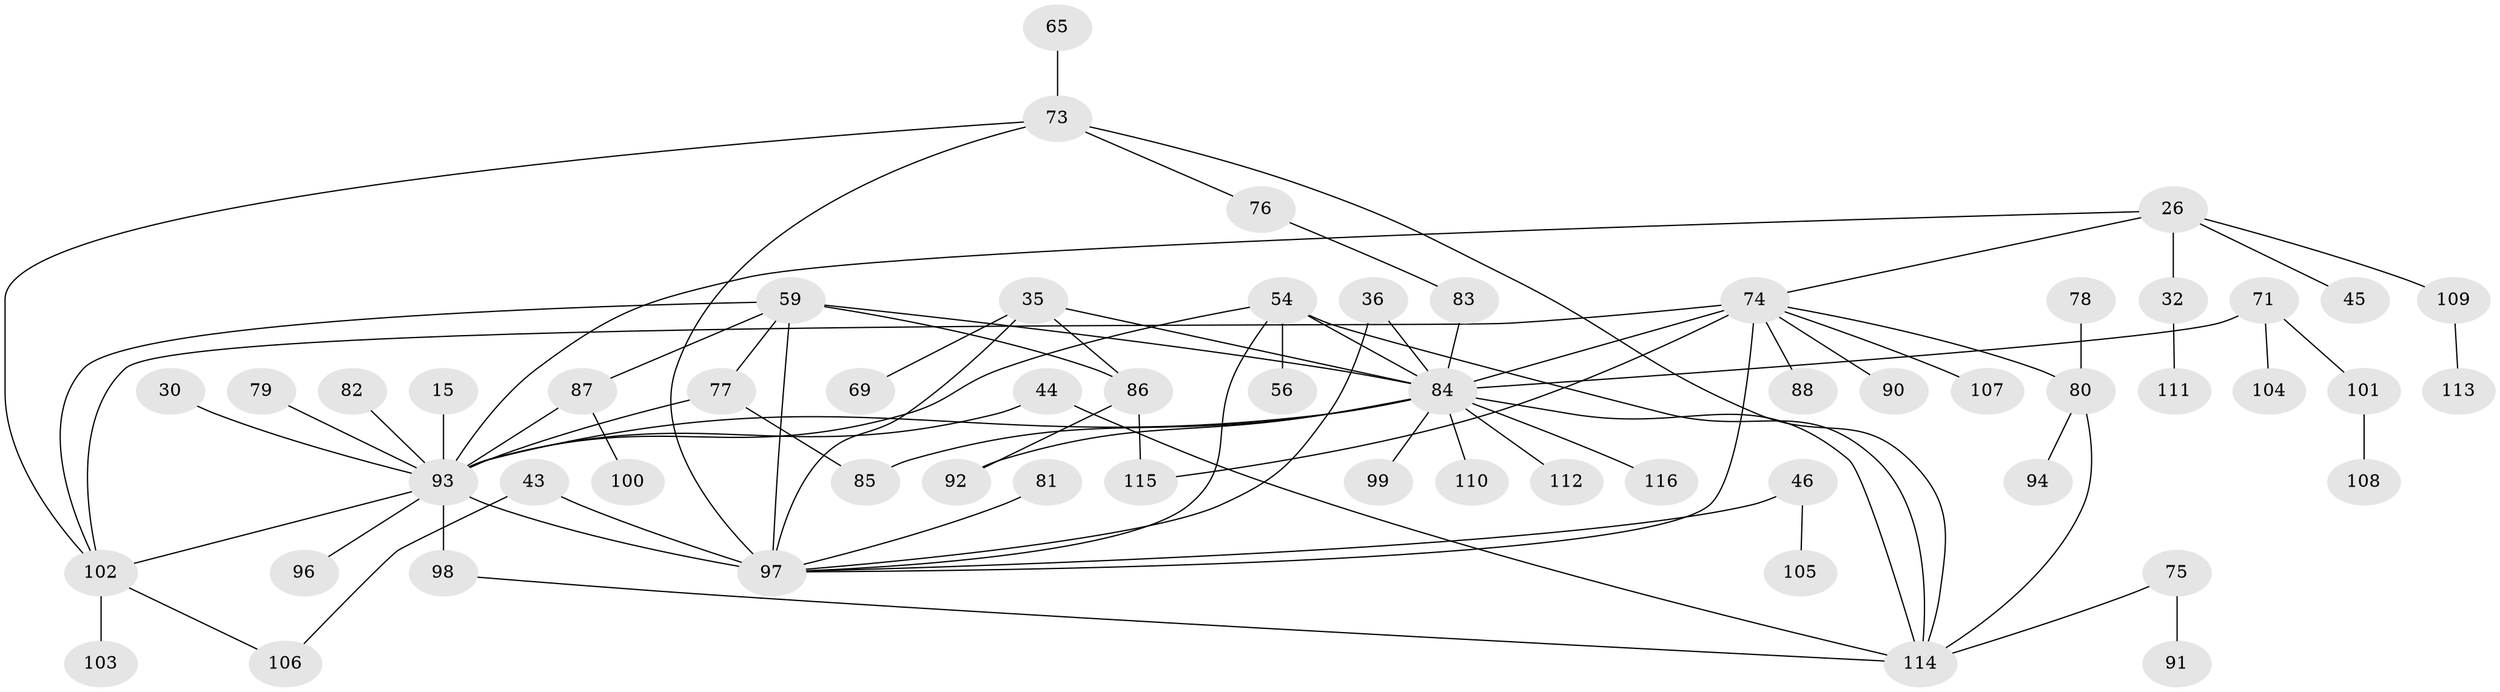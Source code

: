 // original degree distribution, {7: 0.008620689655172414, 6: 0.034482758620689655, 5: 0.08620689655172414, 3: 0.19827586206896552, 2: 0.25862068965517243, 1: 0.27586206896551724, 4: 0.13793103448275862}
// Generated by graph-tools (version 1.1) at 2025/42/03/09/25 04:42:07]
// undirected, 58 vertices, 80 edges
graph export_dot {
graph [start="1"]
  node [color=gray90,style=filled];
  15;
  26 [super="+8"];
  30;
  32;
  35;
  36;
  43;
  44;
  45;
  46;
  54 [super="+34+47"];
  56;
  59 [super="+22+24"];
  65;
  69;
  71 [super="+57"];
  73 [super="+67+61"];
  74 [super="+51+58+63"];
  75;
  76;
  77;
  78;
  79;
  80 [super="+29+49"];
  81;
  82;
  83;
  84 [super="+70+62+33+68"];
  85;
  86;
  87;
  88;
  90;
  91;
  92;
  93 [super="+27+42+9+72"];
  94;
  96;
  97 [super="+31+89"];
  98 [super="+95"];
  99;
  100;
  101;
  102 [super="+60"];
  103;
  104;
  105;
  106;
  107;
  108;
  109;
  110;
  111;
  112;
  113;
  114 [super="+20+38"];
  115;
  116;
  15 -- 93;
  26 -- 45;
  26 -- 32;
  26 -- 109;
  26 -- 93;
  26 -- 74;
  30 -- 93;
  32 -- 111;
  35 -- 69;
  35 -- 86;
  35 -- 97;
  35 -- 84;
  36 -- 97;
  36 -- 84;
  43 -- 106;
  43 -- 97;
  44 -- 114;
  44 -- 93;
  46 -- 105;
  46 -- 97;
  54 -- 56;
  54 -- 97;
  54 -- 93;
  54 -- 84 [weight=2];
  54 -- 114 [weight=2];
  59 -- 86;
  59 -- 87;
  59 -- 77;
  59 -- 97 [weight=3];
  59 -- 102;
  59 -- 84;
  65 -- 73;
  71 -- 101;
  71 -- 104;
  71 -- 84 [weight=2];
  73 -- 76;
  73 -- 114;
  73 -- 102;
  73 -- 97;
  74 -- 102 [weight=2];
  74 -- 97 [weight=2];
  74 -- 90;
  74 -- 107;
  74 -- 115;
  74 -- 80;
  74 -- 88;
  74 -- 84 [weight=2];
  75 -- 91;
  75 -- 114;
  76 -- 83;
  77 -- 85;
  77 -- 93;
  78 -- 80;
  79 -- 93;
  80 -- 94;
  80 -- 114;
  81 -- 97;
  82 -- 93;
  83 -- 84;
  84 -- 116;
  84 -- 92;
  84 -- 110;
  84 -- 114 [weight=2];
  84 -- 93 [weight=2];
  84 -- 99;
  84 -- 112;
  84 -- 85;
  86 -- 92;
  86 -- 115;
  87 -- 100;
  87 -- 93;
  93 -- 97 [weight=2];
  93 -- 96;
  93 -- 98 [weight=4];
  93 -- 102 [weight=2];
  98 -- 114;
  101 -- 108;
  102 -- 106;
  102 -- 103;
  109 -- 113;
}

